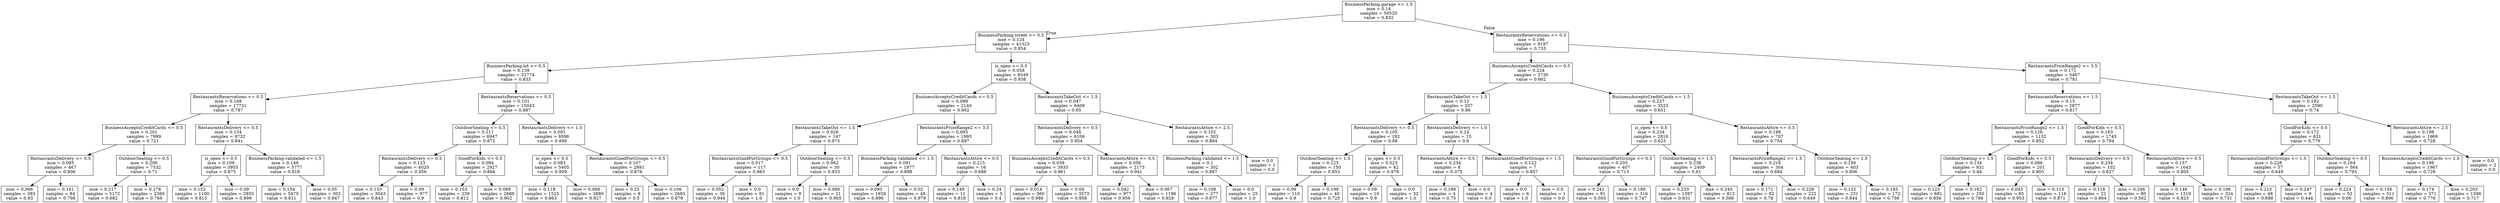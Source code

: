 digraph Tree {
node [shape=box] ;
0 [label="BusinessParking.garage <= 1.5\nmse = 0.14\nsamples = 50520\nvalue = 0.832"] ;
1 [label="BusinessParking.street <= 0.5\nmse = 0.124\nsamples = 41323\nvalue = 0.854"] ;
0 -> 1 [labeldistance=2.5, labelangle=45, headlabel="True"] ;
2 [label="BusinessParking.lot <= 0.5\nmse = 0.139\nsamples = 32774\nvalue = 0.833"] ;
1 -> 2 ;
3 [label="RestaurantsReservations <= 0.5\nmse = 0.168\nsamples = 17731\nvalue = 0.787"] ;
2 -> 3 ;
4 [label="BusinessAcceptsCreditCards <= 0.5\nmse = 0.201\nsamples = 7999\nvalue = 0.721"] ;
3 -> 4 ;
5 [label="RestaurantsDelivery <= 0.5\nmse = 0.085\nsamples = 467\nvalue = 0.906"] ;
4 -> 5 ;
6 [label="mse = 0.066\nsamples = 383\nvalue = 0.93"] ;
5 -> 6 ;
7 [label="mse = 0.161\nsamples = 84\nvalue = 0.798"] ;
5 -> 7 ;
8 [label="OutdoorSeating <= 0.5\nmse = 0.206\nsamples = 7532\nvalue = 0.71"] ;
4 -> 8 ;
9 [label="mse = 0.217\nsamples = 5172\nvalue = 0.682"] ;
8 -> 9 ;
10 [label="mse = 0.178\nsamples = 2360\nvalue = 0.769"] ;
8 -> 10 ;
11 [label="RestaurantsDelivery <= 0.5\nmse = 0.134\nsamples = 9732\nvalue = 0.841"] ;
3 -> 11 ;
12 [label="is_open <= 0.5\nmse = 0.109\nsamples = 3955\nvalue = 0.875"] ;
11 -> 12 ;
13 [label="mse = 0.152\nsamples = 1100\nvalue = 0.813"] ;
12 -> 13 ;
14 [label="mse = 0.09\nsamples = 2855\nvalue = 0.899"] ;
12 -> 14 ;
15 [label="BusinessParking.validated <= 1.5\nmse = 0.149\nsamples = 5777\nvalue = 0.818"] ;
11 -> 15 ;
16 [label="mse = 0.154\nsamples = 5475\nvalue = 0.811"] ;
15 -> 16 ;
17 [label="mse = 0.05\nsamples = 302\nvalue = 0.947"] ;
15 -> 17 ;
18 [label="RestaurantsReservations <= 0.5\nmse = 0.101\nsamples = 15043\nvalue = 0.887"] ;
2 -> 18 ;
19 [label="OutdoorSeating <= 0.5\nmse = 0.111\nsamples = 6947\nvalue = 0.872"] ;
18 -> 19 ;
20 [label="RestaurantsDelivery <= 0.5\nmse = 0.123\nsamples = 4020\nvalue = 0.856"] ;
19 -> 20 ;
21 [label="mse = 0.133\nsamples = 3043\nvalue = 0.843"] ;
20 -> 21 ;
22 [label="mse = 0.09\nsamples = 977\nvalue = 0.9"] ;
20 -> 22 ;
23 [label="GoodForKids <= 0.5\nmse = 0.094\nsamples = 2927\nvalue = 0.894"] ;
19 -> 23 ;
24 [label="mse = 0.153\nsamples = 239\nvalue = 0.812"] ;
23 -> 24 ;
25 [label="mse = 0.089\nsamples = 2688\nvalue = 0.902"] ;
23 -> 25 ;
26 [label="RestaurantsDelivery <= 1.5\nmse = 0.091\nsamples = 8096\nvalue = 0.899"] ;
18 -> 26 ;
27 [label="is_open <= 0.5\nmse = 0.083\nsamples = 5405\nvalue = 0.909"] ;
26 -> 27 ;
28 [label="mse = 0.118\nsamples = 1525\nvalue = 0.863"] ;
27 -> 28 ;
29 [label="mse = 0.068\nsamples = 3880\nvalue = 0.927"] ;
27 -> 29 ;
30 [label="RestaurantsGoodForGroups <= 0.5\nmse = 0.107\nsamples = 2691\nvalue = 0.878"] ;
26 -> 30 ;
31 [label="mse = 0.25\nsamples = 8\nvalue = 0.5"] ;
30 -> 31 ;
32 [label="mse = 0.106\nsamples = 2683\nvalue = 0.879"] ;
30 -> 32 ;
33 [label="is_open <= 0.5\nmse = 0.058\nsamples = 8549\nvalue = 0.938"] ;
1 -> 33 ;
34 [label="BusinessAcceptsCreditCards <= 0.5\nmse = 0.089\nsamples = 2140\nvalue = 0.902"] ;
33 -> 34 ;
35 [label="RestaurantsTakeOut <= 1.5\nmse = 0.026\nsamples = 147\nvalue = 0.973"] ;
34 -> 35 ;
36 [label="RestaurantsGoodForGroups <= 0.5\nmse = 0.017\nsamples = 117\nvalue = 0.983"] ;
35 -> 36 ;
37 [label="mse = 0.052\nsamples = 36\nvalue = 0.944"] ;
36 -> 37 ;
38 [label="mse = 0.0\nsamples = 81\nvalue = 1.0"] ;
36 -> 38 ;
39 [label="OutdoorSeating <= 0.5\nmse = 0.062\nsamples = 30\nvalue = 0.933"] ;
35 -> 39 ;
40 [label="mse = 0.0\nsamples = 9\nvalue = 1.0"] ;
39 -> 40 ;
41 [label="mse = 0.086\nsamples = 21\nvalue = 0.905"] ;
39 -> 41 ;
42 [label="RestaurantsPriceRange2 <= 3.5\nmse = 0.093\nsamples = 1993\nvalue = 0.897"] ;
34 -> 42 ;
43 [label="BusinessParking.validated <= 1.5\nmse = 0.091\nsamples = 1977\nvalue = 0.898"] ;
42 -> 43 ;
44 [label="mse = 0.093\nsamples = 1929\nvalue = 0.896"] ;
43 -> 44 ;
45 [label="mse = 0.02\nsamples = 48\nvalue = 0.979"] ;
43 -> 45 ;
46 [label="RestaurantsAttire <= 0.5\nmse = 0.215\nsamples = 16\nvalue = 0.688"] ;
42 -> 46 ;
47 [label="mse = 0.149\nsamples = 11\nvalue = 0.818"] ;
46 -> 47 ;
48 [label="mse = 0.24\nsamples = 5\nvalue = 0.4"] ;
46 -> 48 ;
49 [label="RestaurantsTakeOut <= 1.5\nmse = 0.047\nsamples = 6409\nvalue = 0.95"] ;
33 -> 49 ;
50 [label="RestaurantsDelivery <= 0.5\nmse = 0.044\nsamples = 6106\nvalue = 0.954"] ;
49 -> 50 ;
51 [label="BusinessAcceptsCreditCards <= 0.5\nmse = 0.038\nsamples = 3933\nvalue = 0.961"] ;
50 -> 51 ;
52 [label="mse = 0.014\nsamples = 360\nvalue = 0.986"] ;
51 -> 52 ;
53 [label="mse = 0.04\nsamples = 3573\nvalue = 0.958"] ;
51 -> 53 ;
54 [label="RestaurantsAttire <= 0.5\nmse = 0.056\nsamples = 2173\nvalue = 0.941"] ;
50 -> 54 ;
55 [label="mse = 0.042\nsamples = 977\nvalue = 0.956"] ;
54 -> 55 ;
56 [label="mse = 0.067\nsamples = 1196\nvalue = 0.928"] ;
54 -> 56 ;
57 [label="RestaurantsAttire <= 2.5\nmse = 0.102\nsamples = 303\nvalue = 0.884"] ;
49 -> 57 ;
58 [label="BusinessParking.validated <= 1.5\nmse = 0.1\nsamples = 302\nvalue = 0.887"] ;
57 -> 58 ;
59 [label="mse = 0.108\nsamples = 277\nvalue = 0.877"] ;
58 -> 59 ;
60 [label="mse = 0.0\nsamples = 25\nvalue = 1.0"] ;
58 -> 60 ;
61 [label="mse = 0.0\nsamples = 1\nvalue = 0.0"] ;
57 -> 61 ;
62 [label="RestaurantsReservations <= 0.5\nmse = 0.196\nsamples = 9197\nvalue = 0.733"] ;
0 -> 62 [labeldistance=2.5, labelangle=-45, headlabel="False"] ;
63 [label="BusinessAcceptsCreditCards <= 0.5\nmse = 0.224\nsamples = 3730\nvalue = 0.662"] ;
62 -> 63 ;
64 [label="RestaurantsTakeOut <= 1.5\nmse = 0.12\nsamples = 207\nvalue = 0.86"] ;
63 -> 64 ;
65 [label="RestaurantsDelivery <= 0.5\nmse = 0.105\nsamples = 192\nvalue = 0.88"] ;
64 -> 65 ;
66 [label="OutdoorSeating <= 1.5\nmse = 0.125\nsamples = 150\nvalue = 0.853"] ;
65 -> 66 ;
67 [label="mse = 0.09\nsamples = 110\nvalue = 0.9"] ;
66 -> 67 ;
68 [label="mse = 0.199\nsamples = 40\nvalue = 0.725"] ;
66 -> 68 ;
69 [label="is_open <= 0.5\nmse = 0.023\nsamples = 42\nvalue = 0.976"] ;
65 -> 69 ;
70 [label="mse = 0.09\nsamples = 10\nvalue = 0.9"] ;
69 -> 70 ;
71 [label="mse = 0.0\nsamples = 32\nvalue = 1.0"] ;
69 -> 71 ;
72 [label="RestaurantsDelivery <= 1.0\nmse = 0.24\nsamples = 15\nvalue = 0.6"] ;
64 -> 72 ;
73 [label="RestaurantsAttire <= 0.5\nmse = 0.234\nsamples = 8\nvalue = 0.375"] ;
72 -> 73 ;
74 [label="mse = 0.188\nsamples = 4\nvalue = 0.75"] ;
73 -> 74 ;
75 [label="mse = 0.0\nsamples = 4\nvalue = 0.0"] ;
73 -> 75 ;
76 [label="RestaurantsGoodForGroups <= 1.5\nmse = 0.122\nsamples = 7\nvalue = 0.857"] ;
72 -> 76 ;
77 [label="mse = 0.0\nsamples = 6\nvalue = 1.0"] ;
76 -> 77 ;
78 [label="mse = 0.0\nsamples = 1\nvalue = 0.0"] ;
76 -> 78 ;
79 [label="BusinessAcceptsCreditCards <= 1.5\nmse = 0.227\nsamples = 3523\nvalue = 0.651"] ;
63 -> 79 ;
80 [label="is_open <= 0.5\nmse = 0.234\nsamples = 2816\nvalue = 0.625"] ;
79 -> 80 ;
81 [label="RestaurantsGoodForGroups <= 0.5\nmse = 0.205\nsamples = 407\nvalue = 0.713"] ;
80 -> 81 ;
82 [label="mse = 0.241\nsamples = 91\nvalue = 0.593"] ;
81 -> 82 ;
83 [label="mse = 0.189\nsamples = 316\nvalue = 0.747"] ;
81 -> 83 ;
84 [label="OutdoorSeating <= 1.5\nmse = 0.238\nsamples = 2409\nvalue = 0.61"] ;
80 -> 84 ;
85 [label="mse = 0.233\nsamples = 1597\nvalue = 0.631"] ;
84 -> 85 ;
86 [label="mse = 0.245\nsamples = 812\nvalue = 0.568"] ;
84 -> 86 ;
87 [label="RestaurantsAttire <= 0.5\nmse = 0.186\nsamples = 707\nvalue = 0.754"] ;
79 -> 87 ;
88 [label="RestaurantsPriceRange2 <= 1.5\nmse = 0.216\nsamples = 304\nvalue = 0.684"] ;
87 -> 88 ;
89 [label="mse = 0.171\nsamples = 82\nvalue = 0.78"] ;
88 -> 89 ;
90 [label="mse = 0.228\nsamples = 222\nvalue = 0.649"] ;
88 -> 90 ;
91 [label="OutdoorSeating <= 1.5\nmse = 0.156\nsamples = 403\nvalue = 0.806"] ;
87 -> 91 ;
92 [label="mse = 0.132\nsamples = 231\nvalue = 0.844"] ;
91 -> 92 ;
93 [label="mse = 0.185\nsamples = 172\nvalue = 0.756"] ;
91 -> 93 ;
94 [label="RestaurantsPriceRange2 <= 3.5\nmse = 0.171\nsamples = 5467\nvalue = 0.781"] ;
62 -> 94 ;
95 [label="RestaurantsReservations <= 1.5\nmse = 0.15\nsamples = 2877\nvalue = 0.817"] ;
94 -> 95 ;
96 [label="RestaurantsPriceRange2 <= 1.5\nmse = 0.126\nsamples = 1132\nvalue = 0.852"] ;
95 -> 96 ;
97 [label="OutdoorSeating <= 1.5\nmse = 0.134\nsamples = 931\nvalue = 0.84"] ;
96 -> 97 ;
98 [label="mse = 0.123\nsamples = 681\nvalue = 0.856"] ;
97 -> 98 ;
99 [label="mse = 0.162\nsamples = 250\nvalue = 0.796"] ;
97 -> 99 ;
100 [label="GoodForKids <= 0.5\nmse = 0.086\nsamples = 201\nvalue = 0.905"] ;
96 -> 100 ;
101 [label="mse = 0.045\nsamples = 85\nvalue = 0.953"] ;
100 -> 101 ;
102 [label="mse = 0.113\nsamples = 116\nvalue = 0.871"] ;
100 -> 102 ;
103 [label="GoodForKids <= 0.5\nmse = 0.163\nsamples = 1745\nvalue = 0.794"] ;
95 -> 103 ;
104 [label="RestaurantsDelivery <= 0.5\nmse = 0.234\nsamples = 102\nvalue = 0.627"] ;
103 -> 104 ;
105 [label="mse = 0.118\nsamples = 22\nvalue = 0.864"] ;
104 -> 105 ;
106 [label="mse = 0.246\nsamples = 80\nvalue = 0.562"] ;
104 -> 106 ;
107 [label="RestaurantsAttire <= 0.5\nmse = 0.157\nsamples = 1643\nvalue = 0.805"] ;
103 -> 107 ;
108 [label="mse = 0.146\nsamples = 1319\nvalue = 0.823"] ;
107 -> 108 ;
109 [label="mse = 0.196\nsamples = 324\nvalue = 0.731"] ;
107 -> 109 ;
110 [label="RestaurantsTakeOut <= 1.5\nmse = 0.192\nsamples = 2590\nvalue = 0.74"] ;
94 -> 110 ;
111 [label="GoodForKids <= 0.5\nmse = 0.172\nsamples = 621\nvalue = 0.779"] ;
110 -> 111 ;
112 [label="RestaurantsGoodForGroups <= 1.5\nmse = 0.228\nsamples = 57\nvalue = 0.649"] ;
111 -> 112 ;
113 [label="mse = 0.215\nsamples = 48\nvalue = 0.688"] ;
112 -> 113 ;
114 [label="mse = 0.247\nsamples = 9\nvalue = 0.444"] ;
112 -> 114 ;
115 [label="OutdoorSeating <= 0.5\nmse = 0.164\nsamples = 564\nvalue = 0.793"] ;
111 -> 115 ;
116 [label="mse = 0.224\nsamples = 53\nvalue = 0.66"] ;
115 -> 116 ;
117 [label="mse = 0.156\nsamples = 511\nvalue = 0.806"] ;
115 -> 117 ;
118 [label="RestaurantsAttire <= 2.5\nmse = 0.198\nsamples = 1969\nvalue = 0.728"] ;
110 -> 118 ;
119 [label="BusinessAcceptsCreditCards <= 1.5\nmse = 0.198\nsamples = 1967\nvalue = 0.729"] ;
118 -> 119 ;
120 [label="mse = 0.174\nsamples = 371\nvalue = 0.776"] ;
119 -> 120 ;
121 [label="mse = 0.203\nsamples = 1596\nvalue = 0.717"] ;
119 -> 121 ;
122 [label="mse = 0.0\nsamples = 2\nvalue = 0.0"] ;
118 -> 122 ;
}